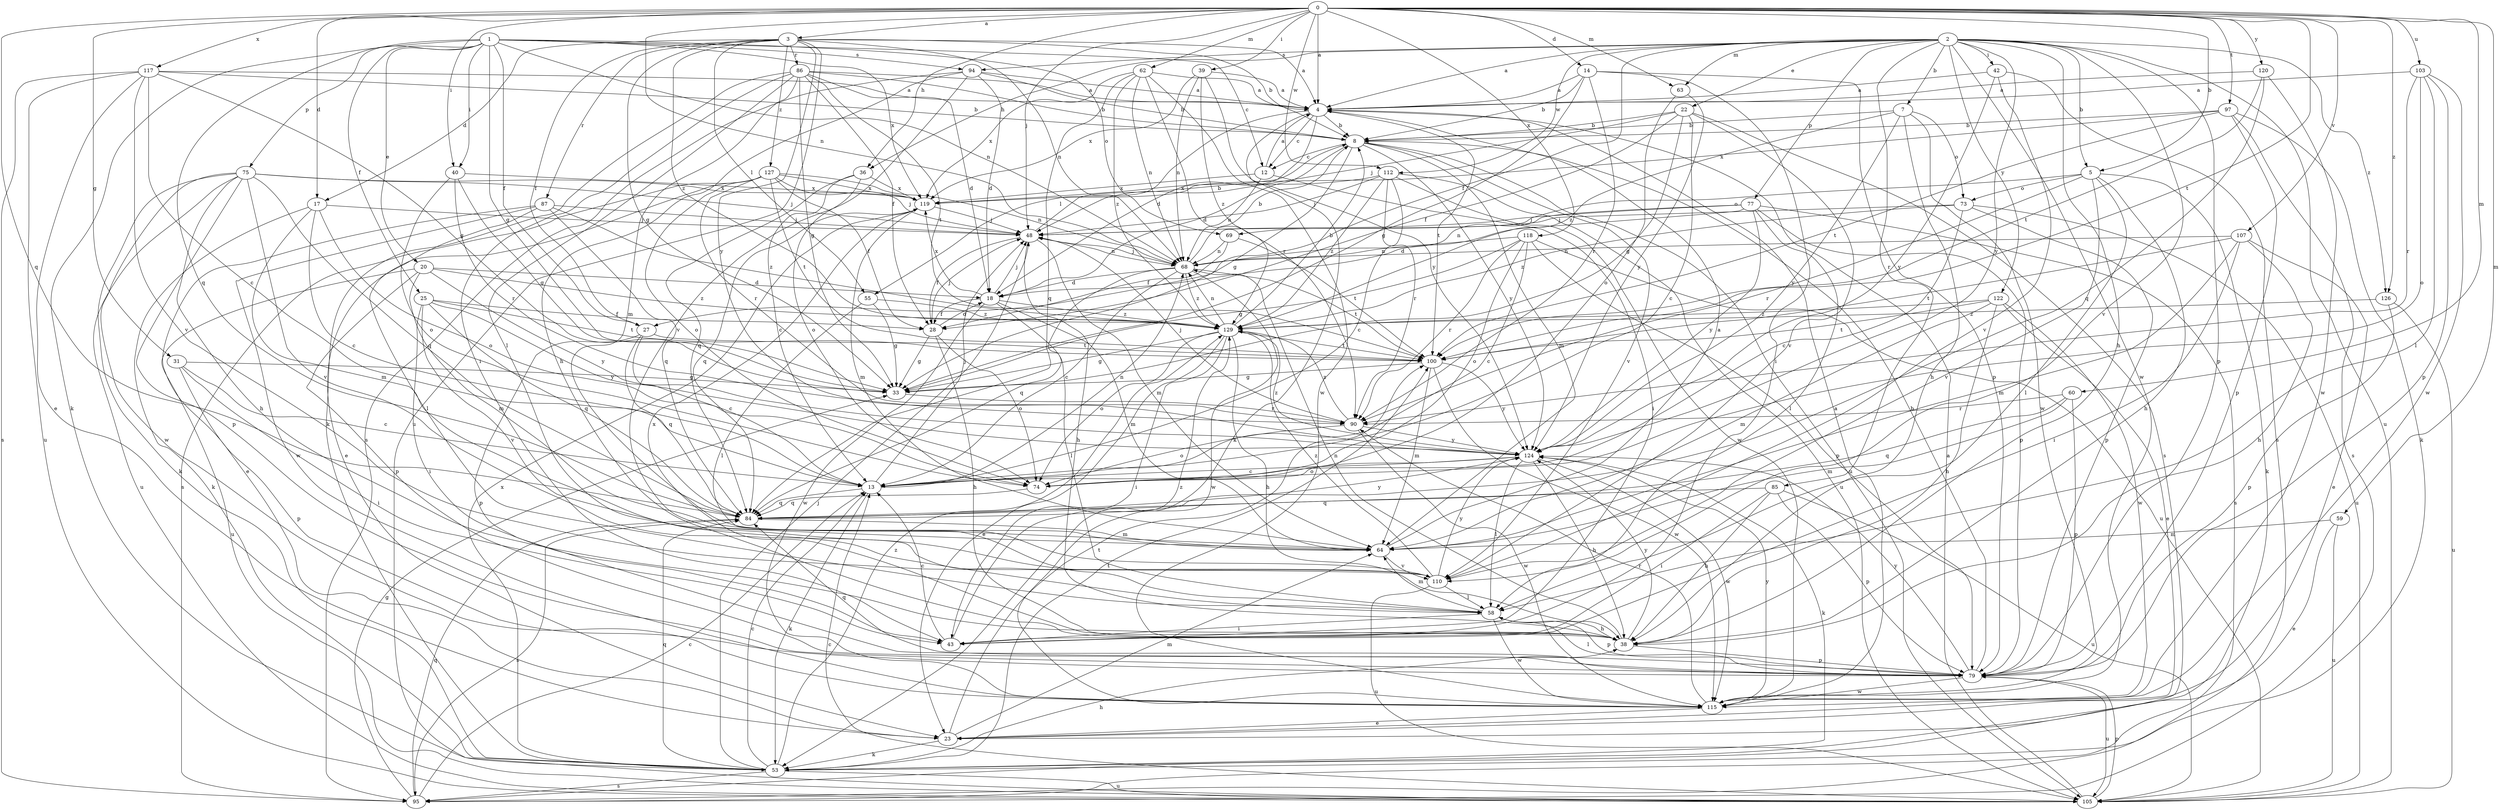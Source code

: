 strict digraph  {
0;
1;
2;
3;
4;
5;
7;
8;
12;
13;
14;
17;
18;
20;
22;
23;
25;
27;
28;
31;
33;
36;
38;
39;
40;
42;
43;
48;
53;
55;
58;
59;
60;
62;
63;
64;
68;
69;
73;
74;
75;
77;
79;
84;
85;
86;
87;
90;
94;
95;
97;
100;
103;
105;
107;
110;
112;
115;
117;
118;
119;
120;
122;
124;
126;
127;
129;
0 -> 3  [label=a];
0 -> 4  [label=a];
0 -> 5  [label=b];
0 -> 14  [label=d];
0 -> 17  [label=d];
0 -> 31  [label=g];
0 -> 36  [label=h];
0 -> 39  [label=i];
0 -> 40  [label=i];
0 -> 48  [label=j];
0 -> 59  [label=m];
0 -> 60  [label=m];
0 -> 62  [label=m];
0 -> 63  [label=m];
0 -> 68  [label=n];
0 -> 84  [label=q];
0 -> 97  [label=t];
0 -> 100  [label=t];
0 -> 103  [label=u];
0 -> 107  [label=v];
0 -> 112  [label=w];
0 -> 117  [label=x];
0 -> 118  [label=x];
0 -> 120  [label=y];
0 -> 126  [label=z];
1 -> 12  [label=c];
1 -> 20  [label=e];
1 -> 25  [label=f];
1 -> 27  [label=f];
1 -> 33  [label=g];
1 -> 40  [label=i];
1 -> 53  [label=k];
1 -> 68  [label=n];
1 -> 69  [label=o];
1 -> 75  [label=p];
1 -> 84  [label=q];
1 -> 94  [label=s];
1 -> 119  [label=x];
2 -> 4  [label=a];
2 -> 5  [label=b];
2 -> 7  [label=b];
2 -> 22  [label=e];
2 -> 27  [label=f];
2 -> 36  [label=h];
2 -> 38  [label=h];
2 -> 42  [label=i];
2 -> 63  [label=m];
2 -> 77  [label=p];
2 -> 79  [label=p];
2 -> 85  [label=r];
2 -> 94  [label=s];
2 -> 105  [label=u];
2 -> 110  [label=v];
2 -> 112  [label=w];
2 -> 115  [label=w];
2 -> 122  [label=y];
2 -> 124  [label=y];
2 -> 126  [label=z];
3 -> 4  [label=a];
3 -> 8  [label=b];
3 -> 17  [label=d];
3 -> 27  [label=f];
3 -> 33  [label=g];
3 -> 55  [label=l];
3 -> 68  [label=n];
3 -> 86  [label=r];
3 -> 87  [label=r];
3 -> 105  [label=u];
3 -> 124  [label=y];
3 -> 127  [label=z];
3 -> 129  [label=z];
4 -> 8  [label=b];
4 -> 12  [label=c];
4 -> 18  [label=d];
4 -> 53  [label=k];
4 -> 55  [label=l];
4 -> 100  [label=t];
5 -> 38  [label=h];
5 -> 53  [label=k];
5 -> 58  [label=l];
5 -> 69  [label=o];
5 -> 73  [label=o];
5 -> 90  [label=r];
5 -> 110  [label=v];
7 -> 8  [label=b];
7 -> 38  [label=h];
7 -> 73  [label=o];
7 -> 115  [label=w];
7 -> 124  [label=y];
7 -> 129  [label=z];
8 -> 12  [label=c];
8 -> 18  [label=d];
8 -> 33  [label=g];
8 -> 64  [label=m];
8 -> 105  [label=u];
8 -> 110  [label=v];
8 -> 124  [label=y];
12 -> 4  [label=a];
12 -> 43  [label=i];
12 -> 68  [label=n];
12 -> 119  [label=x];
13 -> 48  [label=j];
13 -> 53  [label=k];
13 -> 68  [label=n];
13 -> 84  [label=q];
14 -> 4  [label=a];
14 -> 8  [label=b];
14 -> 33  [label=g];
14 -> 43  [label=i];
14 -> 79  [label=p];
14 -> 90  [label=r];
17 -> 13  [label=c];
17 -> 48  [label=j];
17 -> 53  [label=k];
17 -> 64  [label=m];
17 -> 74  [label=o];
18 -> 28  [label=f];
18 -> 48  [label=j];
18 -> 58  [label=l];
18 -> 64  [label=m];
18 -> 115  [label=w];
18 -> 119  [label=x];
18 -> 129  [label=z];
20 -> 18  [label=d];
20 -> 64  [label=m];
20 -> 79  [label=p];
20 -> 105  [label=u];
20 -> 124  [label=y];
20 -> 129  [label=z];
22 -> 8  [label=b];
22 -> 13  [label=c];
22 -> 28  [label=f];
22 -> 33  [label=g];
22 -> 48  [label=j];
22 -> 95  [label=s];
22 -> 110  [label=v];
23 -> 53  [label=k];
23 -> 64  [label=m];
23 -> 100  [label=t];
25 -> 28  [label=f];
25 -> 43  [label=i];
25 -> 84  [label=q];
25 -> 100  [label=t];
25 -> 110  [label=v];
25 -> 124  [label=y];
27 -> 13  [label=c];
27 -> 79  [label=p];
27 -> 84  [label=q];
27 -> 100  [label=t];
28 -> 18  [label=d];
28 -> 33  [label=g];
28 -> 38  [label=h];
28 -> 48  [label=j];
28 -> 74  [label=o];
31 -> 13  [label=c];
31 -> 33  [label=g];
31 -> 43  [label=i];
31 -> 79  [label=p];
33 -> 90  [label=r];
36 -> 13  [label=c];
36 -> 74  [label=o];
36 -> 84  [label=q];
36 -> 119  [label=x];
38 -> 68  [label=n];
38 -> 79  [label=p];
38 -> 119  [label=x];
38 -> 124  [label=y];
39 -> 4  [label=a];
39 -> 68  [label=n];
39 -> 119  [label=x];
39 -> 124  [label=y];
39 -> 129  [label=z];
40 -> 33  [label=g];
40 -> 74  [label=o];
40 -> 90  [label=r];
40 -> 119  [label=x];
42 -> 4  [label=a];
42 -> 95  [label=s];
42 -> 110  [label=v];
42 -> 124  [label=y];
43 -> 13  [label=c];
43 -> 129  [label=z];
48 -> 8  [label=b];
48 -> 28  [label=f];
48 -> 38  [label=h];
48 -> 64  [label=m];
48 -> 68  [label=n];
53 -> 13  [label=c];
53 -> 38  [label=h];
53 -> 48  [label=j];
53 -> 84  [label=q];
53 -> 95  [label=s];
53 -> 100  [label=t];
53 -> 105  [label=u];
53 -> 119  [label=x];
53 -> 129  [label=z];
55 -> 33  [label=g];
55 -> 58  [label=l];
55 -> 129  [label=z];
58 -> 38  [label=h];
58 -> 43  [label=i];
58 -> 64  [label=m];
58 -> 79  [label=p];
58 -> 115  [label=w];
59 -> 23  [label=e];
59 -> 64  [label=m];
59 -> 105  [label=u];
60 -> 64  [label=m];
60 -> 79  [label=p];
60 -> 84  [label=q];
60 -> 90  [label=r];
62 -> 4  [label=a];
62 -> 68  [label=n];
62 -> 84  [label=q];
62 -> 90  [label=r];
62 -> 115  [label=w];
62 -> 119  [label=x];
62 -> 129  [label=z];
63 -> 74  [label=o];
63 -> 124  [label=y];
64 -> 4  [label=a];
64 -> 110  [label=v];
68 -> 8  [label=b];
68 -> 13  [label=c];
68 -> 18  [label=d];
68 -> 48  [label=j];
68 -> 84  [label=q];
68 -> 100  [label=t];
68 -> 115  [label=w];
68 -> 129  [label=z];
69 -> 28  [label=f];
69 -> 68  [label=n];
69 -> 100  [label=t];
73 -> 13  [label=c];
73 -> 48  [label=j];
73 -> 79  [label=p];
73 -> 105  [label=u];
73 -> 129  [label=z];
74 -> 84  [label=q];
75 -> 38  [label=h];
75 -> 48  [label=j];
75 -> 53  [label=k];
75 -> 79  [label=p];
75 -> 84  [label=q];
75 -> 105  [label=u];
75 -> 110  [label=v];
75 -> 115  [label=w];
75 -> 119  [label=x];
77 -> 18  [label=d];
77 -> 48  [label=j];
77 -> 58  [label=l];
77 -> 68  [label=n];
77 -> 79  [label=p];
77 -> 95  [label=s];
77 -> 124  [label=y];
79 -> 8  [label=b];
79 -> 58  [label=l];
79 -> 84  [label=q];
79 -> 105  [label=u];
79 -> 115  [label=w];
79 -> 124  [label=y];
84 -> 64  [label=m];
84 -> 95  [label=s];
84 -> 124  [label=y];
85 -> 38  [label=h];
85 -> 43  [label=i];
85 -> 79  [label=p];
85 -> 84  [label=q];
85 -> 105  [label=u];
86 -> 4  [label=a];
86 -> 8  [label=b];
86 -> 18  [label=d];
86 -> 28  [label=f];
86 -> 33  [label=g];
86 -> 43  [label=i];
86 -> 53  [label=k];
86 -> 58  [label=l];
86 -> 64  [label=m];
86 -> 100  [label=t];
87 -> 23  [label=e];
87 -> 48  [label=j];
87 -> 58  [label=l];
87 -> 84  [label=q];
87 -> 115  [label=w];
87 -> 129  [label=z];
90 -> 48  [label=j];
90 -> 74  [label=o];
90 -> 115  [label=w];
90 -> 124  [label=y];
90 -> 129  [label=z];
94 -> 4  [label=a];
94 -> 8  [label=b];
94 -> 18  [label=d];
94 -> 38  [label=h];
94 -> 95  [label=s];
94 -> 110  [label=v];
95 -> 13  [label=c];
95 -> 33  [label=g];
95 -> 84  [label=q];
97 -> 8  [label=b];
97 -> 53  [label=k];
97 -> 79  [label=p];
97 -> 95  [label=s];
97 -> 100  [label=t];
97 -> 119  [label=x];
100 -> 33  [label=g];
100 -> 64  [label=m];
100 -> 115  [label=w];
100 -> 124  [label=y];
103 -> 4  [label=a];
103 -> 58  [label=l];
103 -> 74  [label=o];
103 -> 79  [label=p];
103 -> 90  [label=r];
103 -> 115  [label=w];
105 -> 4  [label=a];
105 -> 13  [label=c];
105 -> 79  [label=p];
107 -> 23  [label=e];
107 -> 38  [label=h];
107 -> 43  [label=i];
107 -> 64  [label=m];
107 -> 68  [label=n];
107 -> 100  [label=t];
110 -> 58  [label=l];
110 -> 105  [label=u];
110 -> 124  [label=y];
110 -> 129  [label=z];
112 -> 13  [label=c];
112 -> 48  [label=j];
112 -> 90  [label=r];
112 -> 105  [label=u];
112 -> 115  [label=w];
112 -> 119  [label=x];
112 -> 129  [label=z];
115 -> 4  [label=a];
115 -> 23  [label=e];
115 -> 90  [label=r];
115 -> 124  [label=y];
117 -> 4  [label=a];
117 -> 8  [label=b];
117 -> 13  [label=c];
117 -> 23  [label=e];
117 -> 33  [label=g];
117 -> 95  [label=s];
117 -> 105  [label=u];
117 -> 110  [label=v];
118 -> 13  [label=c];
118 -> 33  [label=g];
118 -> 68  [label=n];
118 -> 74  [label=o];
118 -> 79  [label=p];
118 -> 90  [label=r];
118 -> 105  [label=u];
119 -> 48  [label=j];
119 -> 64  [label=m];
119 -> 84  [label=q];
120 -> 4  [label=a];
120 -> 84  [label=q];
120 -> 100  [label=t];
120 -> 115  [label=w];
122 -> 23  [label=e];
122 -> 38  [label=h];
122 -> 64  [label=m];
122 -> 100  [label=t];
122 -> 115  [label=w];
122 -> 129  [label=z];
124 -> 13  [label=c];
124 -> 38  [label=h];
124 -> 53  [label=k];
124 -> 58  [label=l];
124 -> 74  [label=o];
124 -> 115  [label=w];
124 -> 129  [label=z];
126 -> 79  [label=p];
126 -> 105  [label=u];
126 -> 129  [label=z];
127 -> 23  [label=e];
127 -> 28  [label=f];
127 -> 48  [label=j];
127 -> 68  [label=n];
127 -> 74  [label=o];
127 -> 90  [label=r];
127 -> 95  [label=s];
127 -> 100  [label=t];
127 -> 119  [label=x];
129 -> 8  [label=b];
129 -> 23  [label=e];
129 -> 33  [label=g];
129 -> 38  [label=h];
129 -> 43  [label=i];
129 -> 68  [label=n];
129 -> 74  [label=o];
129 -> 100  [label=t];
}
